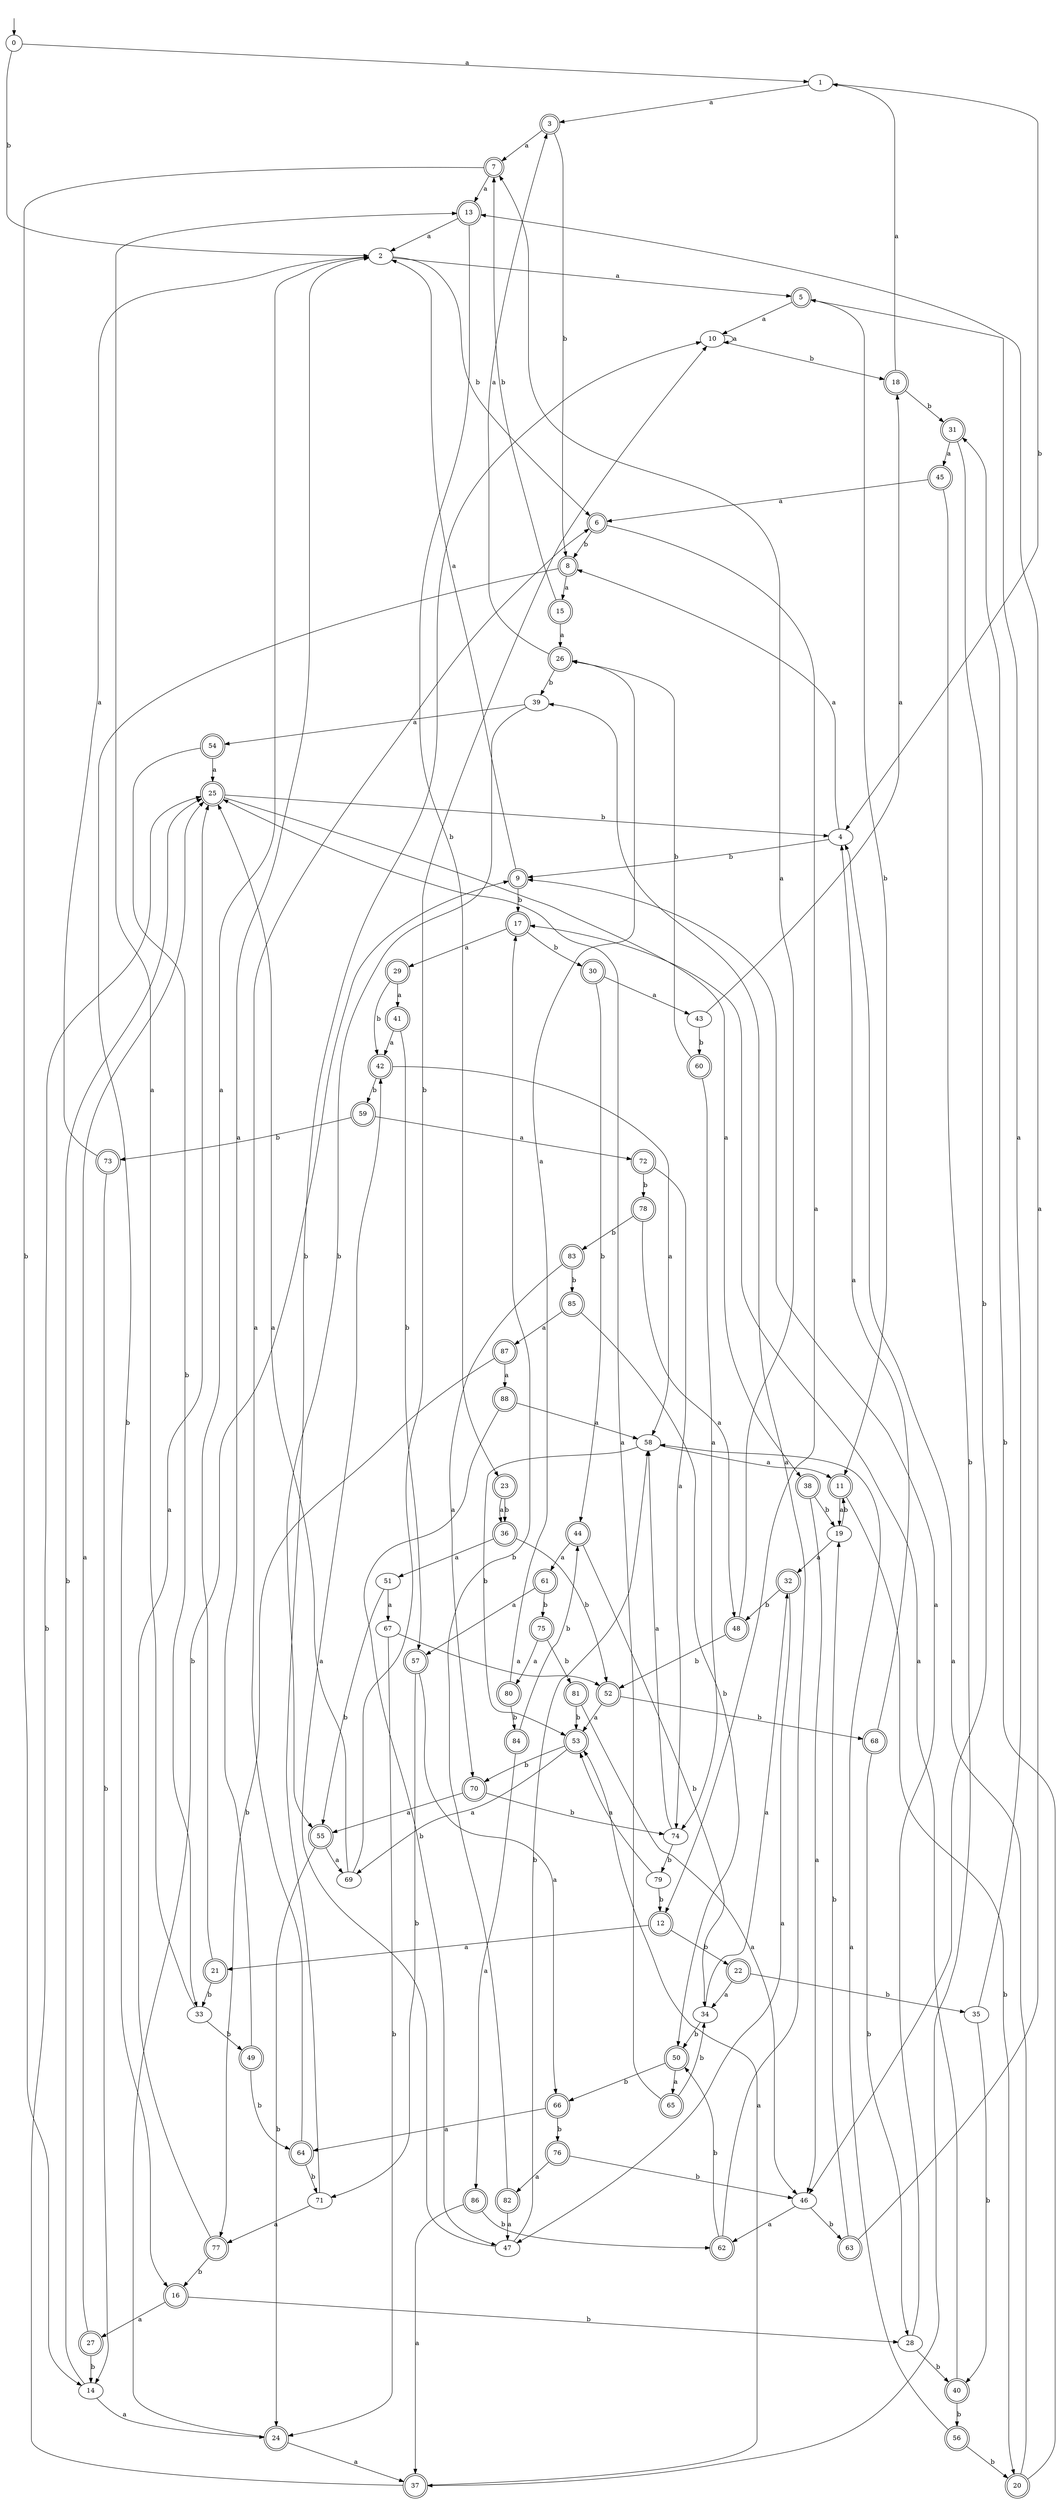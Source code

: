 digraph RandomDFA {
  __start0 [label="", shape=none];
  __start0 -> 0 [label=""];
  0 [shape=circle]
  0 -> 1 [label="a"]
  0 -> 2 [label="b"]
  1
  1 -> 3 [label="a"]
  1 -> 4 [label="b"]
  2
  2 -> 5 [label="a"]
  2 -> 6 [label="b"]
  3 [shape=doublecircle]
  3 -> 7 [label="a"]
  3 -> 8 [label="b"]
  4
  4 -> 8 [label="a"]
  4 -> 9 [label="b"]
  5 [shape=doublecircle]
  5 -> 10 [label="a"]
  5 -> 11 [label="b"]
  6 [shape=doublecircle]
  6 -> 12 [label="a"]
  6 -> 8 [label="b"]
  7 [shape=doublecircle]
  7 -> 13 [label="a"]
  7 -> 14 [label="b"]
  8 [shape=doublecircle]
  8 -> 15 [label="a"]
  8 -> 16 [label="b"]
  9 [shape=doublecircle]
  9 -> 2 [label="a"]
  9 -> 17 [label="b"]
  10
  10 -> 10 [label="a"]
  10 -> 18 [label="b"]
  11 [shape=doublecircle]
  11 -> 19 [label="a"]
  11 -> 20 [label="b"]
  12 [shape=doublecircle]
  12 -> 21 [label="a"]
  12 -> 22 [label="b"]
  13 [shape=doublecircle]
  13 -> 2 [label="a"]
  13 -> 23 [label="b"]
  14
  14 -> 24 [label="a"]
  14 -> 25 [label="b"]
  15 [shape=doublecircle]
  15 -> 26 [label="a"]
  15 -> 7 [label="b"]
  16 [shape=doublecircle]
  16 -> 27 [label="a"]
  16 -> 28 [label="b"]
  17 [shape=doublecircle]
  17 -> 29 [label="a"]
  17 -> 30 [label="b"]
  18 [shape=doublecircle]
  18 -> 1 [label="a"]
  18 -> 31 [label="b"]
  19
  19 -> 32 [label="a"]
  19 -> 11 [label="b"]
  20 [shape=doublecircle]
  20 -> 4 [label="a"]
  20 -> 31 [label="b"]
  21 [shape=doublecircle]
  21 -> 2 [label="a"]
  21 -> 33 [label="b"]
  22 [shape=doublecircle]
  22 -> 34 [label="a"]
  22 -> 35 [label="b"]
  23 [shape=doublecircle]
  23 -> 36 [label="a"]
  23 -> 36 [label="b"]
  24 [shape=doublecircle]
  24 -> 37 [label="a"]
  24 -> 9 [label="b"]
  25 [shape=doublecircle]
  25 -> 38 [label="a"]
  25 -> 4 [label="b"]
  26 [shape=doublecircle]
  26 -> 3 [label="a"]
  26 -> 39 [label="b"]
  27 [shape=doublecircle]
  27 -> 25 [label="a"]
  27 -> 14 [label="b"]
  28
  28 -> 9 [label="a"]
  28 -> 40 [label="b"]
  29 [shape=doublecircle]
  29 -> 41 [label="a"]
  29 -> 42 [label="b"]
  30 [shape=doublecircle]
  30 -> 43 [label="a"]
  30 -> 44 [label="b"]
  31 [shape=doublecircle]
  31 -> 45 [label="a"]
  31 -> 46 [label="b"]
  32 [shape=doublecircle]
  32 -> 47 [label="a"]
  32 -> 48 [label="b"]
  33
  33 -> 13 [label="a"]
  33 -> 49 [label="b"]
  34
  34 -> 32 [label="a"]
  34 -> 50 [label="b"]
  35
  35 -> 5 [label="a"]
  35 -> 40 [label="b"]
  36 [shape=doublecircle]
  36 -> 51 [label="a"]
  36 -> 52 [label="b"]
  37 [shape=doublecircle]
  37 -> 53 [label="a"]
  37 -> 25 [label="b"]
  38 [shape=doublecircle]
  38 -> 46 [label="a"]
  38 -> 19 [label="b"]
  39
  39 -> 54 [label="a"]
  39 -> 55 [label="b"]
  40 [shape=doublecircle]
  40 -> 17 [label="a"]
  40 -> 56 [label="b"]
  41 [shape=doublecircle]
  41 -> 42 [label="a"]
  41 -> 57 [label="b"]
  42 [shape=doublecircle]
  42 -> 58 [label="a"]
  42 -> 59 [label="b"]
  43
  43 -> 18 [label="a"]
  43 -> 60 [label="b"]
  44 [shape=doublecircle]
  44 -> 61 [label="a"]
  44 -> 34 [label="b"]
  45 [shape=doublecircle]
  45 -> 6 [label="a"]
  45 -> 37 [label="b"]
  46
  46 -> 62 [label="a"]
  46 -> 63 [label="b"]
  47
  47 -> 42 [label="a"]
  47 -> 58 [label="b"]
  48 [shape=doublecircle]
  48 -> 7 [label="a"]
  48 -> 52 [label="b"]
  49 [shape=doublecircle]
  49 -> 2 [label="a"]
  49 -> 64 [label="b"]
  50 [shape=doublecircle]
  50 -> 65 [label="a"]
  50 -> 66 [label="b"]
  51
  51 -> 67 [label="a"]
  51 -> 55 [label="b"]
  52 [shape=doublecircle]
  52 -> 53 [label="a"]
  52 -> 68 [label="b"]
  53 [shape=doublecircle]
  53 -> 69 [label="a"]
  53 -> 70 [label="b"]
  54 [shape=doublecircle]
  54 -> 25 [label="a"]
  54 -> 33 [label="b"]
  55 [shape=doublecircle]
  55 -> 69 [label="a"]
  55 -> 24 [label="b"]
  56 [shape=doublecircle]
  56 -> 58 [label="a"]
  56 -> 20 [label="b"]
  57 [shape=doublecircle]
  57 -> 66 [label="a"]
  57 -> 71 [label="b"]
  58
  58 -> 11 [label="a"]
  58 -> 53 [label="b"]
  59 [shape=doublecircle]
  59 -> 72 [label="a"]
  59 -> 73 [label="b"]
  60 [shape=doublecircle]
  60 -> 74 [label="a"]
  60 -> 26 [label="b"]
  61 [shape=doublecircle]
  61 -> 57 [label="a"]
  61 -> 75 [label="b"]
  62 [shape=doublecircle]
  62 -> 39 [label="a"]
  62 -> 50 [label="b"]
  63 [shape=doublecircle]
  63 -> 13 [label="a"]
  63 -> 19 [label="b"]
  64 [shape=doublecircle]
  64 -> 6 [label="a"]
  64 -> 71 [label="b"]
  65 [shape=doublecircle]
  65 -> 25 [label="a"]
  65 -> 34 [label="b"]
  66 [shape=doublecircle]
  66 -> 64 [label="a"]
  66 -> 76 [label="b"]
  67
  67 -> 52 [label="a"]
  67 -> 24 [label="b"]
  68 [shape=doublecircle]
  68 -> 4 [label="a"]
  68 -> 28 [label="b"]
  69
  69 -> 25 [label="a"]
  69 -> 10 [label="b"]
  70 [shape=doublecircle]
  70 -> 55 [label="a"]
  70 -> 74 [label="b"]
  71
  71 -> 77 [label="a"]
  71 -> 10 [label="b"]
  72 [shape=doublecircle]
  72 -> 74 [label="a"]
  72 -> 78 [label="b"]
  73 [shape=doublecircle]
  73 -> 2 [label="a"]
  73 -> 14 [label="b"]
  74
  74 -> 58 [label="a"]
  74 -> 79 [label="b"]
  75 [shape=doublecircle]
  75 -> 80 [label="a"]
  75 -> 81 [label="b"]
  76 [shape=doublecircle]
  76 -> 82 [label="a"]
  76 -> 46 [label="b"]
  77 [shape=doublecircle]
  77 -> 25 [label="a"]
  77 -> 16 [label="b"]
  78 [shape=doublecircle]
  78 -> 48 [label="a"]
  78 -> 83 [label="b"]
  79
  79 -> 53 [label="a"]
  79 -> 12 [label="b"]
  80 [shape=doublecircle]
  80 -> 26 [label="a"]
  80 -> 84 [label="b"]
  81 [shape=doublecircle]
  81 -> 46 [label="a"]
  81 -> 53 [label="b"]
  82 [shape=doublecircle]
  82 -> 47 [label="a"]
  82 -> 17 [label="b"]
  83 [shape=doublecircle]
  83 -> 70 [label="a"]
  83 -> 85 [label="b"]
  84 [shape=doublecircle]
  84 -> 86 [label="a"]
  84 -> 44 [label="b"]
  85 [shape=doublecircle]
  85 -> 87 [label="a"]
  85 -> 50 [label="b"]
  86 [shape=doublecircle]
  86 -> 37 [label="a"]
  86 -> 62 [label="b"]
  87 [shape=doublecircle]
  87 -> 88 [label="a"]
  87 -> 77 [label="b"]
  88 [shape=doublecircle]
  88 -> 58 [label="a"]
  88 -> 47 [label="b"]
}
